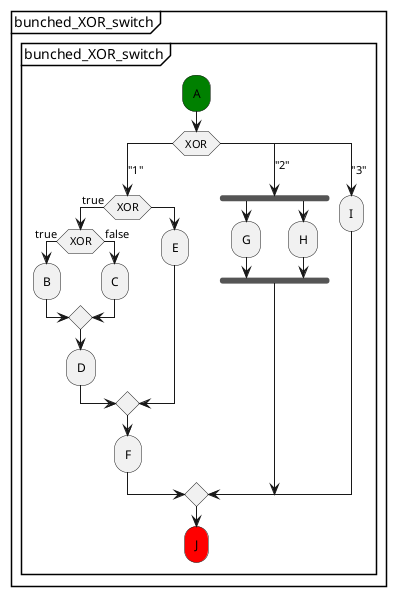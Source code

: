 @startuml
partition "bunched_XOR_switch" {
    group "bunched_XOR_switch"
        #green:A;
        switch (XOR)
            case ("1")
            if (XOR) then (true)
                if (XOR) then (true)
                    :B;
                else (false)
                    :C;
                endif
                :D;
            else
                :E;
            endif
            :F;
            case ("2")
            fork
                :G;
            fork again
                :H;
            end fork
            case ("3")
            :I;
        endswitch
        #red:J;
    end group
}
@enduml
